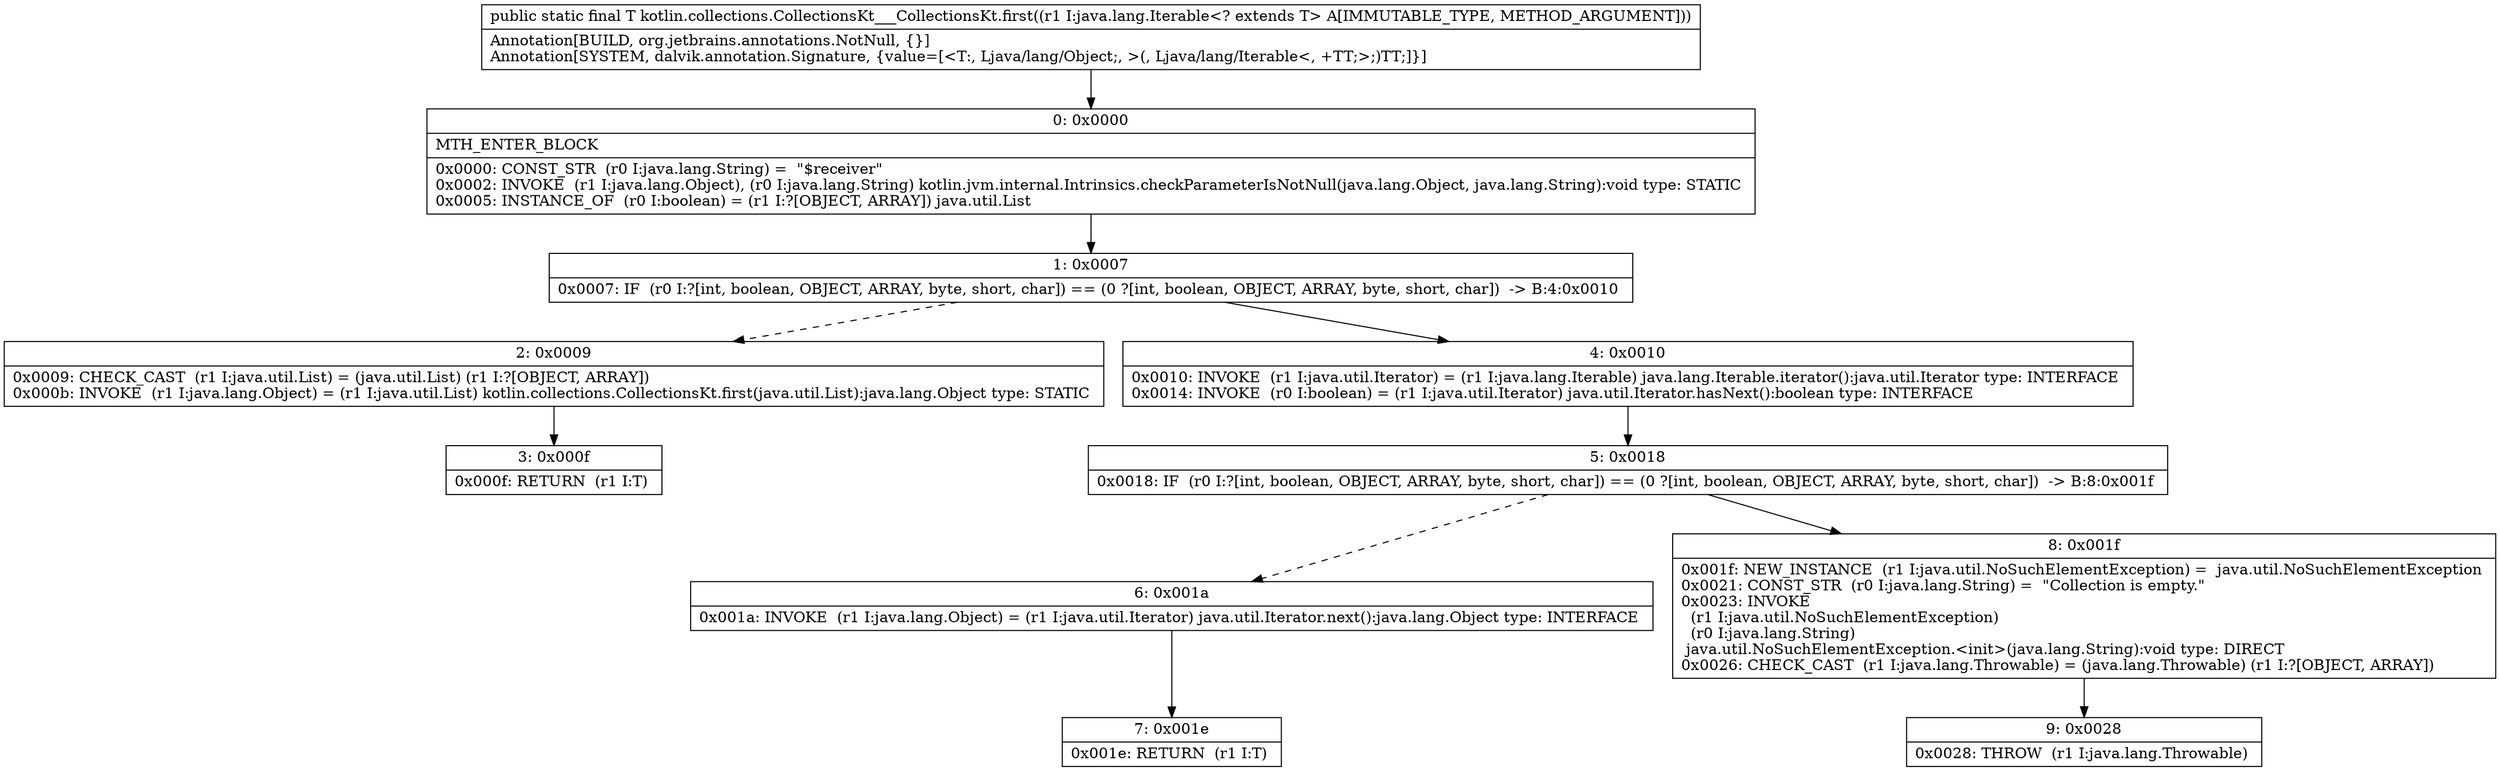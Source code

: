 digraph "CFG forkotlin.collections.CollectionsKt___CollectionsKt.first(Ljava\/lang\/Iterable;)Ljava\/lang\/Object;" {
Node_0 [shape=record,label="{0\:\ 0x0000|MTH_ENTER_BLOCK\l|0x0000: CONST_STR  (r0 I:java.lang.String) =  \"$receiver\" \l0x0002: INVOKE  (r1 I:java.lang.Object), (r0 I:java.lang.String) kotlin.jvm.internal.Intrinsics.checkParameterIsNotNull(java.lang.Object, java.lang.String):void type: STATIC \l0x0005: INSTANCE_OF  (r0 I:boolean) = (r1 I:?[OBJECT, ARRAY]) java.util.List \l}"];
Node_1 [shape=record,label="{1\:\ 0x0007|0x0007: IF  (r0 I:?[int, boolean, OBJECT, ARRAY, byte, short, char]) == (0 ?[int, boolean, OBJECT, ARRAY, byte, short, char])  \-\> B:4:0x0010 \l}"];
Node_2 [shape=record,label="{2\:\ 0x0009|0x0009: CHECK_CAST  (r1 I:java.util.List) = (java.util.List) (r1 I:?[OBJECT, ARRAY]) \l0x000b: INVOKE  (r1 I:java.lang.Object) = (r1 I:java.util.List) kotlin.collections.CollectionsKt.first(java.util.List):java.lang.Object type: STATIC \l}"];
Node_3 [shape=record,label="{3\:\ 0x000f|0x000f: RETURN  (r1 I:T) \l}"];
Node_4 [shape=record,label="{4\:\ 0x0010|0x0010: INVOKE  (r1 I:java.util.Iterator) = (r1 I:java.lang.Iterable) java.lang.Iterable.iterator():java.util.Iterator type: INTERFACE \l0x0014: INVOKE  (r0 I:boolean) = (r1 I:java.util.Iterator) java.util.Iterator.hasNext():boolean type: INTERFACE \l}"];
Node_5 [shape=record,label="{5\:\ 0x0018|0x0018: IF  (r0 I:?[int, boolean, OBJECT, ARRAY, byte, short, char]) == (0 ?[int, boolean, OBJECT, ARRAY, byte, short, char])  \-\> B:8:0x001f \l}"];
Node_6 [shape=record,label="{6\:\ 0x001a|0x001a: INVOKE  (r1 I:java.lang.Object) = (r1 I:java.util.Iterator) java.util.Iterator.next():java.lang.Object type: INTERFACE \l}"];
Node_7 [shape=record,label="{7\:\ 0x001e|0x001e: RETURN  (r1 I:T) \l}"];
Node_8 [shape=record,label="{8\:\ 0x001f|0x001f: NEW_INSTANCE  (r1 I:java.util.NoSuchElementException) =  java.util.NoSuchElementException \l0x0021: CONST_STR  (r0 I:java.lang.String) =  \"Collection is empty.\" \l0x0023: INVOKE  \l  (r1 I:java.util.NoSuchElementException)\l  (r0 I:java.lang.String)\l java.util.NoSuchElementException.\<init\>(java.lang.String):void type: DIRECT \l0x0026: CHECK_CAST  (r1 I:java.lang.Throwable) = (java.lang.Throwable) (r1 I:?[OBJECT, ARRAY]) \l}"];
Node_9 [shape=record,label="{9\:\ 0x0028|0x0028: THROW  (r1 I:java.lang.Throwable) \l}"];
MethodNode[shape=record,label="{public static final T kotlin.collections.CollectionsKt___CollectionsKt.first((r1 I:java.lang.Iterable\<? extends T\> A[IMMUTABLE_TYPE, METHOD_ARGUMENT]))  | Annotation[BUILD, org.jetbrains.annotations.NotNull, \{\}]\lAnnotation[SYSTEM, dalvik.annotation.Signature, \{value=[\<T:, Ljava\/lang\/Object;, \>(, Ljava\/lang\/Iterable\<, +TT;\>;)TT;]\}]\l}"];
MethodNode -> Node_0;
Node_0 -> Node_1;
Node_1 -> Node_2[style=dashed];
Node_1 -> Node_4;
Node_2 -> Node_3;
Node_4 -> Node_5;
Node_5 -> Node_6[style=dashed];
Node_5 -> Node_8;
Node_6 -> Node_7;
Node_8 -> Node_9;
}

